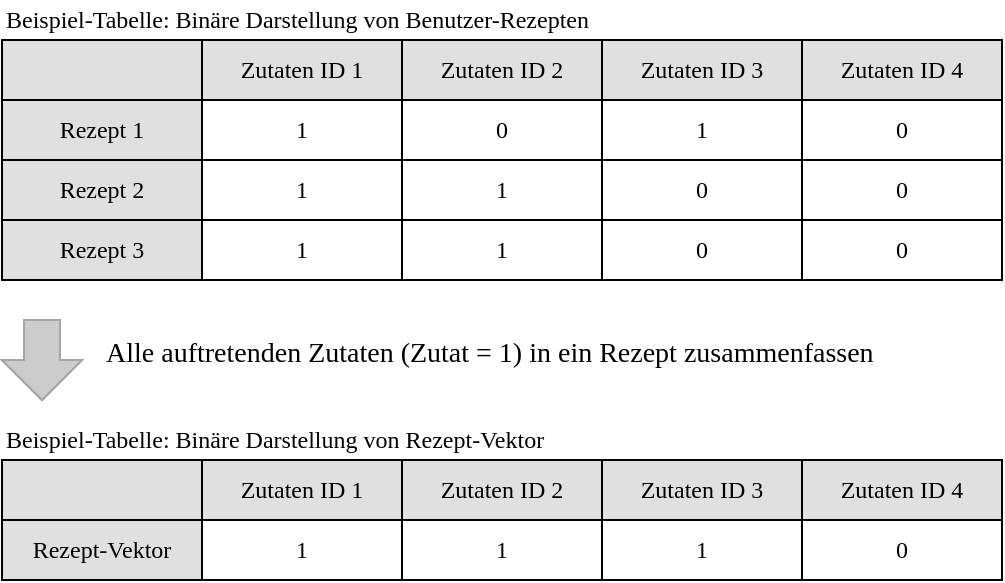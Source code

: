 <mxfile version="13.0.3" type="device"><diagram id="_chJHvsdYLtSqjVJleTB" name="Page-1"><mxGraphModel dx="749" dy="556" grid="1" gridSize="10" guides="1" tooltips="1" connect="1" arrows="1" fold="1" page="1" pageScale="1" pageWidth="827" pageHeight="1169" math="0" shadow="0" extFonts="Inconsolata^https://fonts.googleapis.com/css?family=Inconsolata"><root><mxCell id="0"/><mxCell id="1" parent="0"/><mxCell id="B8zth0tG1WUCwdy62RmH-1" value="Rezept 1" style="whiteSpace=wrap;html=1;glass=0;strokeColor=#000000;fillColor=#E0E0E0;gradientColor=none;fontSize=12;align=center;fontFamily=Inconsolata;" vertex="1" parent="1"><mxGeometry x="60" y="130" width="100" height="30" as="geometry"/></mxCell><mxCell id="B8zth0tG1WUCwdy62RmH-2" value="Rezept-DB 1" style="whiteSpace=wrap;html=1;glass=0;strokeColor=#000000;fillColor=#E0E0E0;gradientColor=none;fontSize=12;align=center;fontFamily=Inconsolata;" vertex="1" parent="1"><mxGeometry x="160" y="100" width="100" height="30" as="geometry"/></mxCell><mxCell id="B8zth0tG1WUCwdy62RmH-3" value="Rezept-DB 2" style="whiteSpace=wrap;html=1;glass=0;strokeColor=#000000;fillColor=#E0E0E0;gradientColor=none;fontSize=12;align=center;fontFamily=Inconsolata;" vertex="1" parent="1"><mxGeometry x="260" y="100" width="100" height="30" as="geometry"/></mxCell><mxCell id="B8zth0tG1WUCwdy62RmH-4" value="Rezept-DB 3" style="whiteSpace=wrap;html=1;glass=0;strokeColor=#000000;fillColor=#E0E0E0;gradientColor=none;fontSize=12;align=center;fontFamily=Inconsolata;" vertex="1" parent="1"><mxGeometry x="360" y="100" width="100" height="30" as="geometry"/></mxCell><mxCell id="B8zth0tG1WUCwdy62RmH-5" value="Rezept 2" style="whiteSpace=wrap;html=1;glass=0;strokeColor=#000000;fillColor=#E0E0E0;gradientColor=none;fontSize=12;align=center;fontFamily=Inconsolata;" vertex="1" parent="1"><mxGeometry x="60" y="160" width="100" height="30" as="geometry"/></mxCell><mxCell id="B8zth0tG1WUCwdy62RmH-6" value="1" style="whiteSpace=wrap;html=1;glass=0;strokeColor=#000000;fillColor=none;gradientColor=none;fontSize=12;align=center;fontFamily=Inconsolata;" vertex="1" parent="1"><mxGeometry x="160" y="130" width="100" height="30" as="geometry"/></mxCell><mxCell id="B8zth0tG1WUCwdy62RmH-7" value="1" style="whiteSpace=wrap;html=1;glass=0;strokeColor=#000000;fillColor=none;gradientColor=none;fontSize=12;align=center;fontFamily=Inconsolata;" vertex="1" parent="1"><mxGeometry x="160" y="160" width="100" height="30" as="geometry"/></mxCell><mxCell id="B8zth0tG1WUCwdy62RmH-8" value="0" style="whiteSpace=wrap;html=1;glass=0;strokeColor=#000000;fillColor=none;gradientColor=none;fontSize=12;align=center;fontFamily=Inconsolata;" vertex="1" parent="1"><mxGeometry x="260" y="130" width="100" height="30" as="geometry"/></mxCell><mxCell id="B8zth0tG1WUCwdy62RmH-9" value="1" style="whiteSpace=wrap;html=1;glass=0;strokeColor=#000000;fillColor=none;gradientColor=none;fontSize=12;align=center;fontFamily=Inconsolata;" vertex="1" parent="1"><mxGeometry x="360" y="130" width="100" height="30" as="geometry"/></mxCell><mxCell id="B8zth0tG1WUCwdy62RmH-10" value="1" style="whiteSpace=wrap;html=1;glass=0;strokeColor=#000000;fillColor=none;gradientColor=none;fontSize=12;align=center;fontFamily=Inconsolata;" vertex="1" parent="1"><mxGeometry x="260" y="160" width="100" height="30" as="geometry"/></mxCell><mxCell id="B8zth0tG1WUCwdy62RmH-11" value="0" style="whiteSpace=wrap;html=1;glass=0;strokeColor=#000000;fillColor=none;gradientColor=none;fontSize=12;align=center;fontFamily=Inconsolata;" vertex="1" parent="1"><mxGeometry x="360" y="160" width="100" height="30" as="geometry"/></mxCell><mxCell id="B8zth0tG1WUCwdy62RmH-12" value="" style="whiteSpace=wrap;html=1;glass=0;strokeColor=#000000;fillColor=#E0E0E0;gradientColor=none;fontSize=12;align=center;fontFamily=Inconsolata;" vertex="1" parent="1"><mxGeometry x="60" y="100" width="100" height="30" as="geometry"/></mxCell><mxCell id="B8zth0tG1WUCwdy62RmH-13" value="Rezept 2" style="whiteSpace=wrap;html=1;glass=0;strokeColor=#000000;fillColor=#E0E0E0;gradientColor=none;fontSize=12;align=center;fontFamily=Inconsolata;" vertex="1" parent="1"><mxGeometry x="60" y="160" width="100" height="30" as="geometry"/></mxCell><mxCell id="B8zth0tG1WUCwdy62RmH-14" value="Rezept 3" style="whiteSpace=wrap;html=1;glass=0;strokeColor=#000000;fillColor=#E0E0E0;gradientColor=none;fontSize=12;align=center;fontFamily=Inconsolata;" vertex="1" parent="1"><mxGeometry x="60" y="190" width="100" height="30" as="geometry"/></mxCell><mxCell id="B8zth0tG1WUCwdy62RmH-16" value="1" style="whiteSpace=wrap;html=1;glass=0;strokeColor=#000000;fillColor=none;gradientColor=none;fontSize=12;align=center;fontFamily=Inconsolata;" vertex="1" parent="1"><mxGeometry x="260" y="190" width="100" height="30" as="geometry"/></mxCell><mxCell id="B8zth0tG1WUCwdy62RmH-17" value="0" style="whiteSpace=wrap;html=1;glass=0;strokeColor=#000000;fillColor=none;gradientColor=none;fontSize=12;align=center;fontFamily=Inconsolata;" vertex="1" parent="1"><mxGeometry x="360" y="190" width="100" height="30" as="geometry"/></mxCell><mxCell id="B8zth0tG1WUCwdy62RmH-18" value="1" style="whiteSpace=wrap;html=1;glass=0;strokeColor=#000000;fillColor=none;gradientColor=none;fontSize=12;align=center;fontFamily=Inconsolata;" vertex="1" parent="1"><mxGeometry x="160" y="190" width="100" height="30" as="geometry"/></mxCell><mxCell id="B8zth0tG1WUCwdy62RmH-19" value="Rezept 1" style="whiteSpace=wrap;html=1;glass=0;strokeColor=#000000;fillColor=#E0E0E0;gradientColor=none;fontSize=12;align=center;fontFamily=Inconsolata;" vertex="1" parent="1"><mxGeometry x="60" y="130" width="100" height="30" as="geometry"/></mxCell><mxCell id="B8zth0tG1WUCwdy62RmH-20" value="Zutaten ID 1" style="whiteSpace=wrap;html=1;glass=0;strokeColor=#000000;fillColor=#E0E0E0;gradientColor=none;fontSize=12;align=center;fontFamily=Inconsolata;" vertex="1" parent="1"><mxGeometry x="160" y="100" width="100" height="30" as="geometry"/></mxCell><mxCell id="B8zth0tG1WUCwdy62RmH-21" value="Zutaten ID 2" style="whiteSpace=wrap;html=1;glass=0;strokeColor=#000000;fillColor=#E0E0E0;gradientColor=none;fontSize=12;align=center;fontFamily=Inconsolata;" vertex="1" parent="1"><mxGeometry x="260" y="100" width="100" height="30" as="geometry"/></mxCell><mxCell id="B8zth0tG1WUCwdy62RmH-22" value="Zutaten ID 3" style="whiteSpace=wrap;html=1;glass=0;strokeColor=#000000;fillColor=#E0E0E0;gradientColor=none;fontSize=12;align=center;fontFamily=Inconsolata;" vertex="1" parent="1"><mxGeometry x="360" y="100" width="100" height="30" as="geometry"/></mxCell><mxCell id="B8zth0tG1WUCwdy62RmH-24" value="Beispiel-Tabelle: Binäre Darstellung von Benutzer-Rezepten" style="text;html=1;strokeColor=none;fillColor=none;align=left;verticalAlign=middle;whiteSpace=wrap;rounded=0;glass=0;fontSize=12;fontFamily=Inconsolata;" vertex="1" parent="1"><mxGeometry x="60" y="80" width="410" height="20" as="geometry"/></mxCell><mxCell id="B8zth0tG1WUCwdy62RmH-25" value="Rezept 1" style="whiteSpace=wrap;html=1;glass=0;strokeColor=#000000;fillColor=#E0E0E0;gradientColor=none;fontSize=12;align=center;fontFamily=Inconsolata;" vertex="1" parent="1"><mxGeometry x="60" y="340" width="100" height="30" as="geometry"/></mxCell><mxCell id="B8zth0tG1WUCwdy62RmH-26" value="Rezept-DB 1" style="whiteSpace=wrap;html=1;glass=0;strokeColor=#000000;fillColor=#E0E0E0;gradientColor=none;fontSize=12;align=center;fontFamily=Inconsolata;" vertex="1" parent="1"><mxGeometry x="160" y="310" width="100" height="30" as="geometry"/></mxCell><mxCell id="B8zth0tG1WUCwdy62RmH-27" value="Rezept-DB 2" style="whiteSpace=wrap;html=1;glass=0;strokeColor=#000000;fillColor=#E0E0E0;gradientColor=none;fontSize=12;align=center;fontFamily=Inconsolata;" vertex="1" parent="1"><mxGeometry x="260" y="310" width="100" height="30" as="geometry"/></mxCell><mxCell id="B8zth0tG1WUCwdy62RmH-28" value="Rezept-DB 3" style="whiteSpace=wrap;html=1;glass=0;strokeColor=#000000;fillColor=#E0E0E0;gradientColor=none;fontSize=12;align=center;fontFamily=Inconsolata;" vertex="1" parent="1"><mxGeometry x="360" y="310" width="100" height="30" as="geometry"/></mxCell><mxCell id="B8zth0tG1WUCwdy62RmH-30" value="1" style="whiteSpace=wrap;html=1;glass=0;strokeColor=#000000;fillColor=none;gradientColor=none;fontSize=12;align=center;fontFamily=Inconsolata;" vertex="1" parent="1"><mxGeometry x="160" y="340" width="100" height="30" as="geometry"/></mxCell><mxCell id="B8zth0tG1WUCwdy62RmH-32" value="1" style="whiteSpace=wrap;html=1;glass=0;strokeColor=#000000;fillColor=none;gradientColor=none;fontSize=12;align=center;fontFamily=Inconsolata;" vertex="1" parent="1"><mxGeometry x="260" y="340" width="100" height="30" as="geometry"/></mxCell><mxCell id="B8zth0tG1WUCwdy62RmH-33" value="1" style="whiteSpace=wrap;html=1;glass=0;strokeColor=#000000;fillColor=none;gradientColor=none;fontSize=12;align=center;fontFamily=Inconsolata;" vertex="1" parent="1"><mxGeometry x="360" y="340" width="100" height="30" as="geometry"/></mxCell><mxCell id="B8zth0tG1WUCwdy62RmH-36" value="" style="whiteSpace=wrap;html=1;glass=0;strokeColor=#000000;fillColor=#E0E0E0;gradientColor=none;fontSize=12;align=center;fontFamily=Inconsolata;" vertex="1" parent="1"><mxGeometry x="60" y="310" width="100" height="30" as="geometry"/></mxCell><mxCell id="B8zth0tG1WUCwdy62RmH-43" value="Rezept-Vektor" style="whiteSpace=wrap;html=1;glass=0;strokeColor=#000000;fillColor=#E0E0E0;gradientColor=none;fontSize=12;align=center;fontFamily=Inconsolata;" vertex="1" parent="1"><mxGeometry x="60" y="340" width="100" height="30" as="geometry"/></mxCell><mxCell id="B8zth0tG1WUCwdy62RmH-44" value="Zutaten ID 1" style="whiteSpace=wrap;html=1;glass=0;strokeColor=#000000;fillColor=#E0E0E0;gradientColor=none;fontSize=12;align=center;fontFamily=Inconsolata;" vertex="1" parent="1"><mxGeometry x="160" y="310" width="100" height="30" as="geometry"/></mxCell><mxCell id="B8zth0tG1WUCwdy62RmH-45" value="Zutaten ID 2" style="whiteSpace=wrap;html=1;glass=0;strokeColor=#000000;fillColor=#E0E0E0;gradientColor=none;fontSize=12;align=center;fontFamily=Inconsolata;" vertex="1" parent="1"><mxGeometry x="260" y="310" width="100" height="30" as="geometry"/></mxCell><mxCell id="B8zth0tG1WUCwdy62RmH-46" value="Zutaten ID 3" style="whiteSpace=wrap;html=1;glass=0;strokeColor=#000000;fillColor=#E0E0E0;gradientColor=none;fontSize=12;align=center;fontFamily=Inconsolata;" vertex="1" parent="1"><mxGeometry x="360" y="310" width="100" height="30" as="geometry"/></mxCell><mxCell id="B8zth0tG1WUCwdy62RmH-48" value="Zutaten ID 4" style="whiteSpace=wrap;html=1;glass=0;strokeColor=#000000;fillColor=#E0E0E0;gradientColor=none;fontSize=12;align=center;fontFamily=Inconsolata;" vertex="1" parent="1"><mxGeometry x="460" y="310" width="100" height="30" as="geometry"/></mxCell><mxCell id="B8zth0tG1WUCwdy62RmH-49" value="0" style="whiteSpace=wrap;html=1;glass=0;strokeColor=#000000;fillColor=none;gradientColor=none;fontSize=12;align=center;fontFamily=Inconsolata;" vertex="1" parent="1"><mxGeometry x="460" y="340" width="100" height="30" as="geometry"/></mxCell><mxCell id="B8zth0tG1WUCwdy62RmH-52" value="Zutaten ID 4" style="whiteSpace=wrap;html=1;glass=0;strokeColor=#000000;fillColor=#E0E0E0;gradientColor=none;fontSize=12;align=center;fontFamily=Inconsolata;" vertex="1" parent="1"><mxGeometry x="460" y="100" width="100" height="30" as="geometry"/></mxCell><mxCell id="B8zth0tG1WUCwdy62RmH-53" value="0" style="whiteSpace=wrap;html=1;glass=0;strokeColor=#000000;fillColor=none;gradientColor=none;fontSize=12;align=center;fontFamily=Inconsolata;" vertex="1" parent="1"><mxGeometry x="460" y="130" width="100" height="30" as="geometry"/></mxCell><mxCell id="B8zth0tG1WUCwdy62RmH-54" value="0" style="whiteSpace=wrap;html=1;glass=0;strokeColor=#000000;fillColor=none;gradientColor=none;fontSize=12;align=center;fontFamily=Inconsolata;" vertex="1" parent="1"><mxGeometry x="460" y="160" width="100" height="30" as="geometry"/></mxCell><mxCell id="B8zth0tG1WUCwdy62RmH-55" value="0" style="whiteSpace=wrap;html=1;glass=0;strokeColor=#000000;fillColor=none;gradientColor=none;fontSize=12;align=center;fontFamily=Inconsolata;" vertex="1" parent="1"><mxGeometry x="460" y="190" width="100" height="30" as="geometry"/></mxCell><mxCell id="B8zth0tG1WUCwdy62RmH-56" value="Beispiel-Tabelle: Binäre Darstellung von Rezept-Vektor" style="text;html=1;strokeColor=none;fillColor=none;align=left;verticalAlign=middle;whiteSpace=wrap;rounded=0;glass=0;fontSize=12;fontFamily=Inconsolata;" vertex="1" parent="1"><mxGeometry x="60" y="290" width="410" height="20" as="geometry"/></mxCell><mxCell id="B8zth0tG1WUCwdy62RmH-57" value="Alle auftretenden Zutaten (Zutat = 1) in ein Rezept zusammenfassen" style="text;strokeColor=none;fillColor=none;align=left;verticalAlign=middle;rounded=0;glass=0;fontSize=14;html=1;fontFamily=Inconsolata;" vertex="1" parent="1"><mxGeometry x="110" y="240" width="290" height="34" as="geometry"/></mxCell><mxCell id="B8zth0tG1WUCwdy62RmH-58" value="" style="shape=singleArrow;direction=south;whiteSpace=wrap;html=1;glass=0;strokeColor=#A6A6A6;fillColor=#CCCCCC;gradientColor=none;fontSize=12;align=center;arrowWidth=0.45;arrowSize=0.5;fontFamily=Inconsolata;" vertex="1" parent="1"><mxGeometry x="60" y="240" width="40" height="40" as="geometry"/></mxCell><mxCell id="B8zth0tG1WUCwdy62RmH-59" value="" style="shape=singleArrow;direction=south;whiteSpace=wrap;html=1;glass=0;strokeColor=#A6A6A6;fillColor=#CCCCCC;gradientColor=none;fontSize=12;align=center;arrowWidth=0.45;arrowSize=0.5;fontFamily=Inconsolata;" vertex="1" parent="1"><mxGeometry x="60" y="240" width="40" height="40" as="geometry"/></mxCell></root></mxGraphModel></diagram></mxfile>